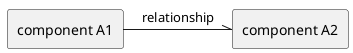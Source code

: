 {
  "sha1": "28dpn1ddsbyhwaqje2yhwlaghv33d6u",
  "insertion": {
    "when": "2024-10-13T09:37:00.065Z",
    "url": "https://github.com/plantuml/plantuml/issues/1867",
    "user": "plantuml@gmail.com"
  }
}
@startuml

rectangle A1 as "component A1"
rectangle A2 as "component A2"

A1 -\\ A2 : "relationship"

@enduml
